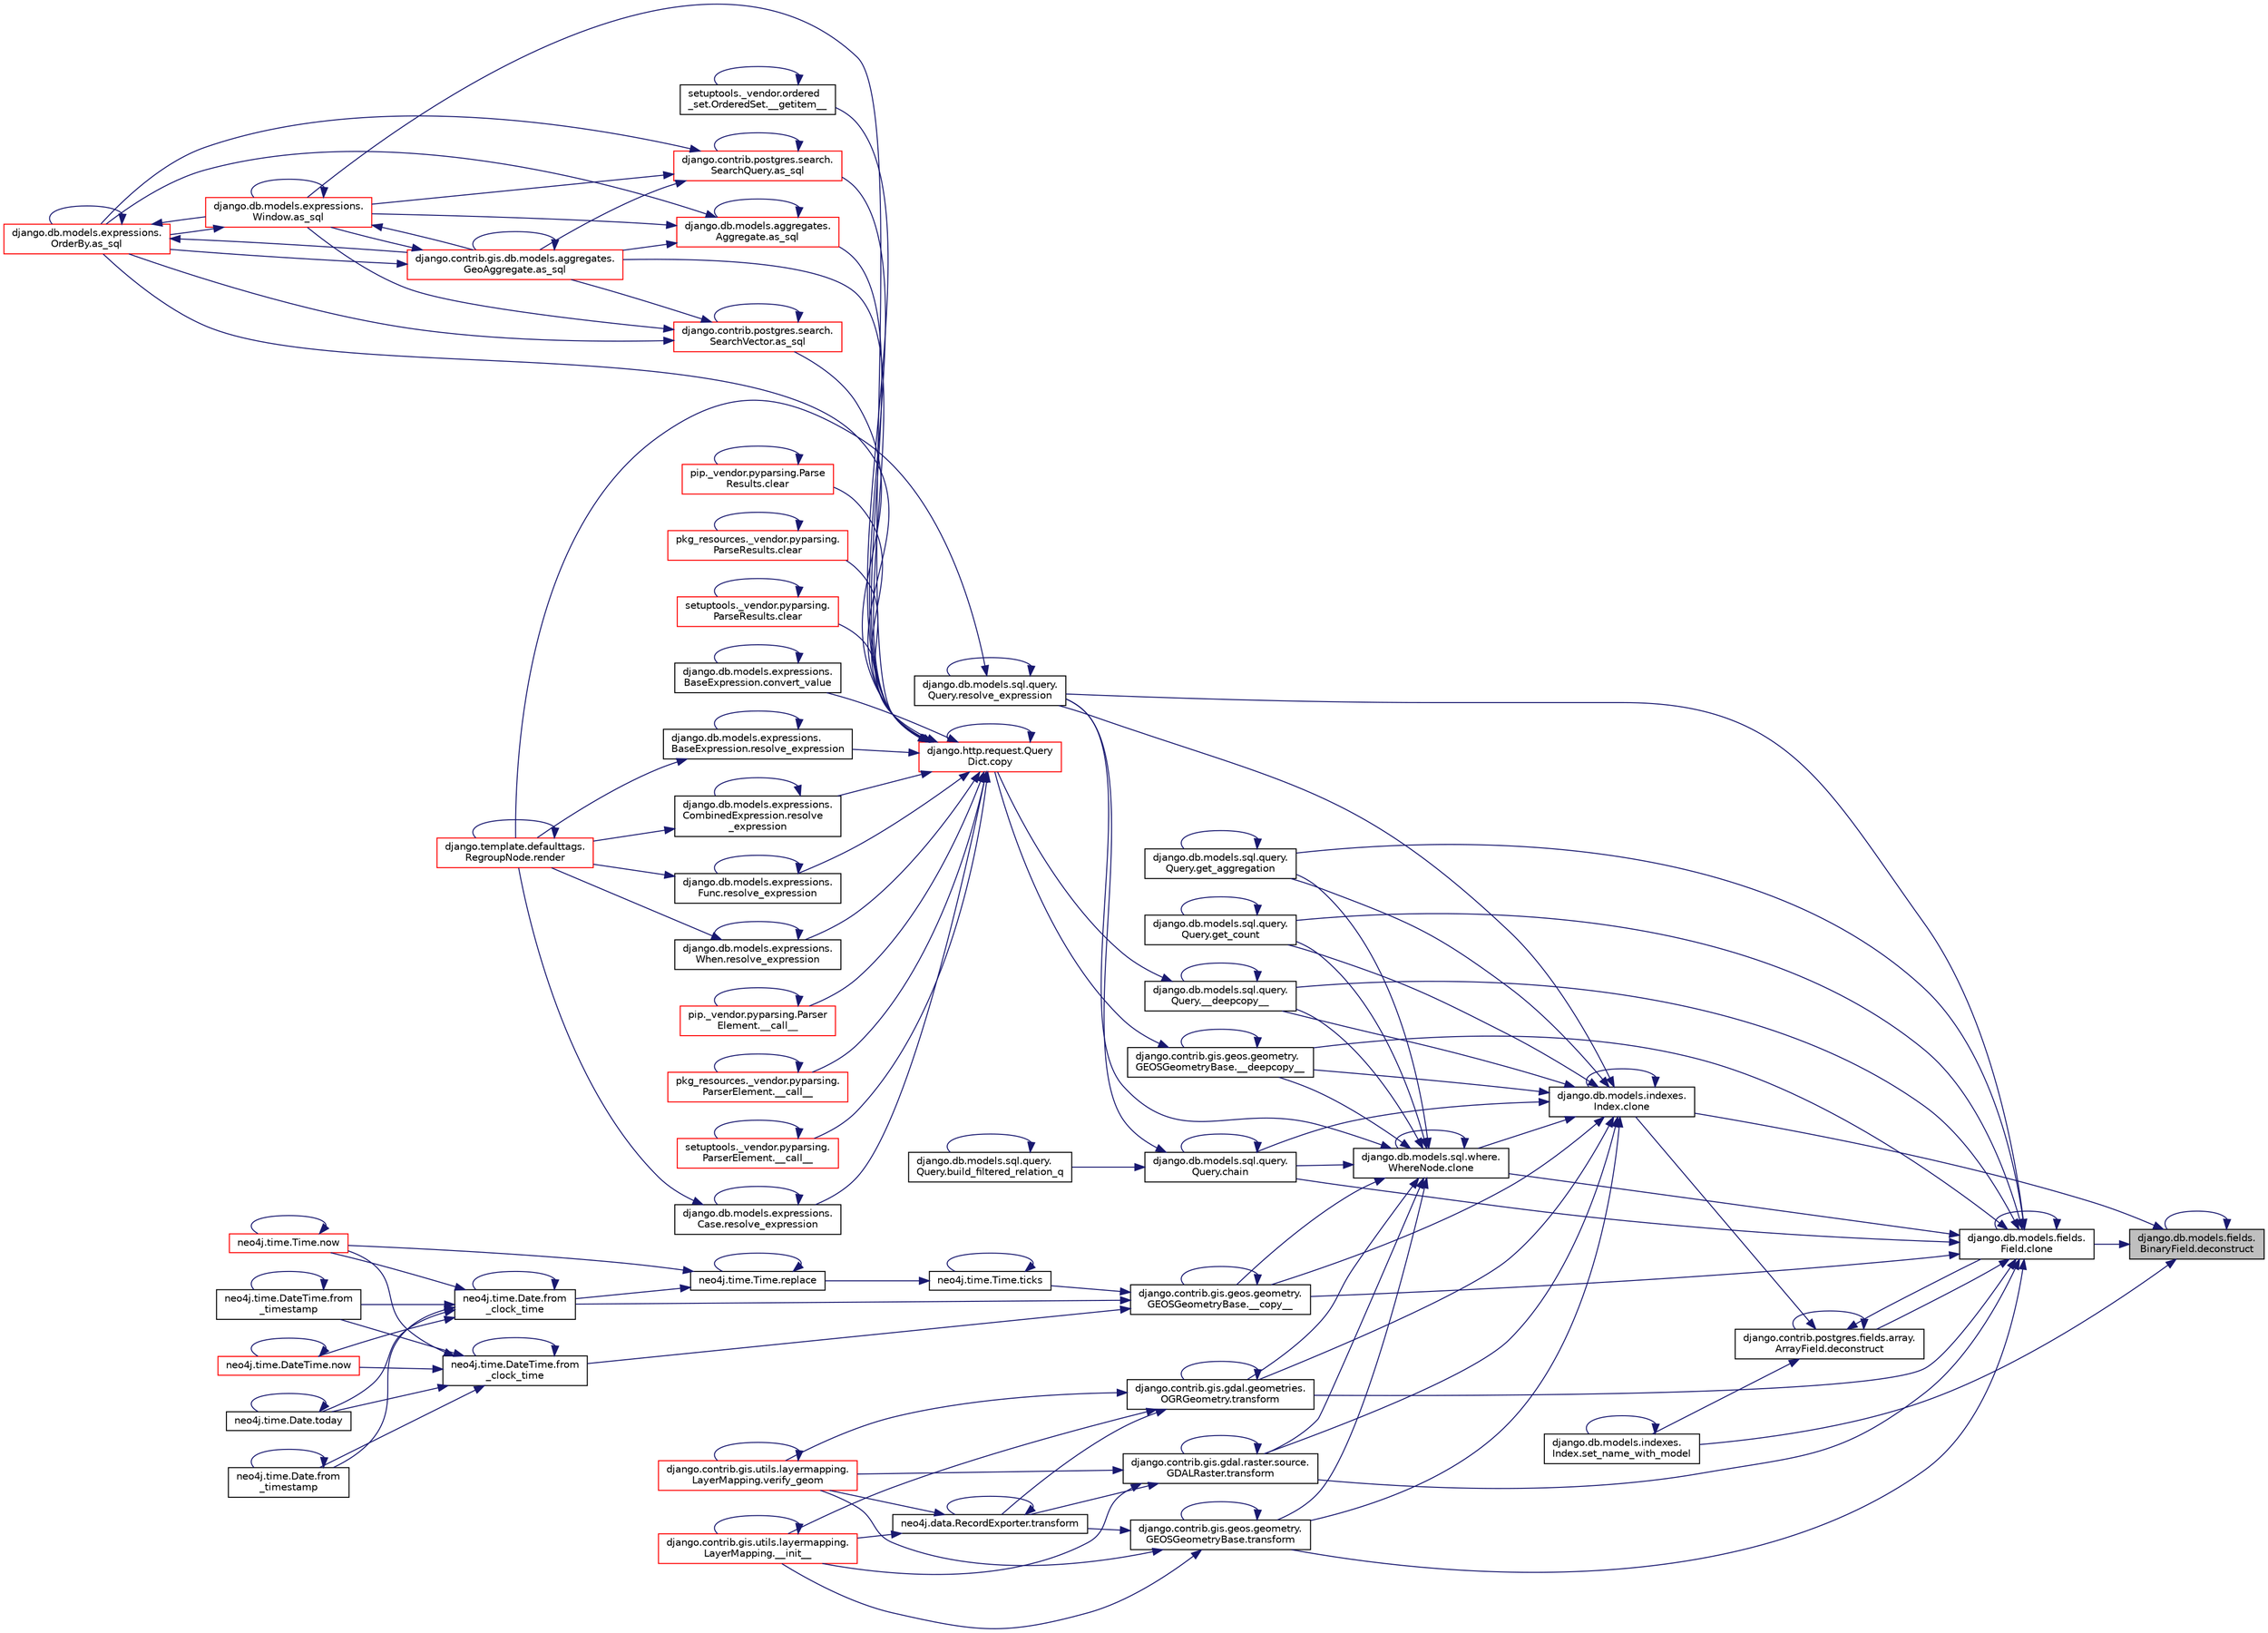 digraph "django.db.models.fields.BinaryField.deconstruct"
{
 // LATEX_PDF_SIZE
  edge [fontname="Helvetica",fontsize="10",labelfontname="Helvetica",labelfontsize="10"];
  node [fontname="Helvetica",fontsize="10",shape=record];
  rankdir="RL";
  Node1 [label="django.db.models.fields.\lBinaryField.deconstruct",height=0.2,width=0.4,color="black", fillcolor="grey75", style="filled", fontcolor="black",tooltip=" "];
  Node1 -> Node2 [dir="back",color="midnightblue",fontsize="10",style="solid",fontname="Helvetica"];
  Node2 [label="django.db.models.fields.\lField.clone",height=0.2,width=0.4,color="black", fillcolor="white", style="filled",URL="$db/d75/classdjango_1_1db_1_1models_1_1fields_1_1_field.html#ae8df23501cdf746b169871b4c3b8fd68",tooltip=" "];
  Node2 -> Node3 [dir="back",color="midnightblue",fontsize="10",style="solid",fontname="Helvetica"];
  Node3 [label="django.contrib.gis.geos.geometry.\lGEOSGeometryBase.__copy__",height=0.2,width=0.4,color="black", fillcolor="white", style="filled",URL="$d0/d97/classdjango_1_1contrib_1_1gis_1_1geos_1_1geometry_1_1_g_e_o_s_geometry_base.html#ad0b8f9f034cdd53b3646bc83bebfee9d",tooltip=" "];
  Node3 -> Node3 [dir="back",color="midnightblue",fontsize="10",style="solid",fontname="Helvetica"];
  Node3 -> Node4 [dir="back",color="midnightblue",fontsize="10",style="solid",fontname="Helvetica"];
  Node4 [label="neo4j.time.Date.from\l_clock_time",height=0.2,width=0.4,color="black", fillcolor="white", style="filled",URL="$d1/d6f/classneo4j_1_1time_1_1_date.html#a6e815a48a02a3f3d230e95d923cfb43b",tooltip=" "];
  Node4 -> Node4 [dir="back",color="midnightblue",fontsize="10",style="solid",fontname="Helvetica"];
  Node4 -> Node5 [dir="back",color="midnightblue",fontsize="10",style="solid",fontname="Helvetica"];
  Node5 [label="neo4j.time.Date.from\l_timestamp",height=0.2,width=0.4,color="black", fillcolor="white", style="filled",URL="$d1/d6f/classneo4j_1_1time_1_1_date.html#ad58021fec6b36c49f254926089415622",tooltip=" "];
  Node5 -> Node5 [dir="back",color="midnightblue",fontsize="10",style="solid",fontname="Helvetica"];
  Node4 -> Node6 [dir="back",color="midnightblue",fontsize="10",style="solid",fontname="Helvetica"];
  Node6 [label="neo4j.time.DateTime.from\l_timestamp",height=0.2,width=0.4,color="black", fillcolor="white", style="filled",URL="$d4/dcd/classneo4j_1_1time_1_1_date_time.html#a4d4684a2c591eafc581a2fda9ce123c9",tooltip=" "];
  Node6 -> Node6 [dir="back",color="midnightblue",fontsize="10",style="solid",fontname="Helvetica"];
  Node4 -> Node7 [dir="back",color="midnightblue",fontsize="10",style="solid",fontname="Helvetica"];
  Node7 [label="neo4j.time.Time.now",height=0.2,width=0.4,color="red", fillcolor="white", style="filled",URL="$db/d2a/classneo4j_1_1time_1_1_time.html#af50231a17a30a4c4cee2fcad3c023f46",tooltip=" "];
  Node7 -> Node7 [dir="back",color="midnightblue",fontsize="10",style="solid",fontname="Helvetica"];
  Node4 -> Node402 [dir="back",color="midnightblue",fontsize="10",style="solid",fontname="Helvetica"];
  Node402 [label="neo4j.time.DateTime.now",height=0.2,width=0.4,color="red", fillcolor="white", style="filled",URL="$d4/dcd/classneo4j_1_1time_1_1_date_time.html#a2b498ad246b4e6ad2238a68ad375ce34",tooltip=" "];
  Node402 -> Node402 [dir="back",color="midnightblue",fontsize="10",style="solid",fontname="Helvetica"];
  Node4 -> Node403 [dir="back",color="midnightblue",fontsize="10",style="solid",fontname="Helvetica"];
  Node403 [label="neo4j.time.Date.today",height=0.2,width=0.4,color="black", fillcolor="white", style="filled",URL="$d1/d6f/classneo4j_1_1time_1_1_date.html#a9f063ca6ba2a1f9c67cb16ee405d8c93",tooltip=" "];
  Node403 -> Node403 [dir="back",color="midnightblue",fontsize="10",style="solid",fontname="Helvetica"];
  Node3 -> Node401 [dir="back",color="midnightblue",fontsize="10",style="solid",fontname="Helvetica"];
  Node401 [label="neo4j.time.DateTime.from\l_clock_time",height=0.2,width=0.4,color="black", fillcolor="white", style="filled",URL="$d4/dcd/classneo4j_1_1time_1_1_date_time.html#a12a2d4d1586b225b0a6156d4e6d4cc0c",tooltip=" "];
  Node401 -> Node401 [dir="back",color="midnightblue",fontsize="10",style="solid",fontname="Helvetica"];
  Node401 -> Node5 [dir="back",color="midnightblue",fontsize="10",style="solid",fontname="Helvetica"];
  Node401 -> Node6 [dir="back",color="midnightblue",fontsize="10",style="solid",fontname="Helvetica"];
  Node401 -> Node7 [dir="back",color="midnightblue",fontsize="10",style="solid",fontname="Helvetica"];
  Node401 -> Node402 [dir="back",color="midnightblue",fontsize="10",style="solid",fontname="Helvetica"];
  Node401 -> Node403 [dir="back",color="midnightblue",fontsize="10",style="solid",fontname="Helvetica"];
  Node3 -> Node454 [dir="back",color="midnightblue",fontsize="10",style="solid",fontname="Helvetica"];
  Node454 [label="neo4j.time.Time.ticks",height=0.2,width=0.4,color="black", fillcolor="white", style="filled",URL="$db/d2a/classneo4j_1_1time_1_1_time.html#af3cbc3ab118ea3f7c8aaee2cc13a89e1",tooltip=" "];
  Node454 -> Node455 [dir="back",color="midnightblue",fontsize="10",style="solid",fontname="Helvetica"];
  Node455 [label="neo4j.time.Time.replace",height=0.2,width=0.4,color="black", fillcolor="white", style="filled",URL="$db/d2a/classneo4j_1_1time_1_1_time.html#a5460a840afb4c8da3de9bb82646b9c28",tooltip=" "];
  Node455 -> Node4 [dir="back",color="midnightblue",fontsize="10",style="solid",fontname="Helvetica"];
  Node455 -> Node7 [dir="back",color="midnightblue",fontsize="10",style="solid",fontname="Helvetica"];
  Node455 -> Node455 [dir="back",color="midnightblue",fontsize="10",style="solid",fontname="Helvetica"];
  Node454 -> Node454 [dir="back",color="midnightblue",fontsize="10",style="solid",fontname="Helvetica"];
  Node2 -> Node211 [dir="back",color="midnightblue",fontsize="10",style="solid",fontname="Helvetica"];
  Node211 [label="django.db.models.sql.query.\lQuery.__deepcopy__",height=0.2,width=0.4,color="black", fillcolor="white", style="filled",URL="$d6/d30/classdjango_1_1db_1_1models_1_1sql_1_1query_1_1_query.html#a47d0b39c5cf5d7f03c4ce7f394792e9e",tooltip=" "];
  Node211 -> Node211 [dir="back",color="midnightblue",fontsize="10",style="solid",fontname="Helvetica"];
  Node211 -> Node212 [dir="back",color="midnightblue",fontsize="10",style="solid",fontname="Helvetica"];
  Node212 [label="django.http.request.Query\lDict.copy",height=0.2,width=0.4,color="red", fillcolor="white", style="filled",URL="$d3/dd6/classdjango_1_1http_1_1request_1_1_query_dict.html#ae0e3cea351ea34f0e9139f73870da81e",tooltip=" "];
  Node212 -> Node12 [dir="back",color="midnightblue",fontsize="10",style="solid",fontname="Helvetica"];
  Node12 [label="pip._vendor.pyparsing.Parser\lElement.__call__",height=0.2,width=0.4,color="red", fillcolor="white", style="filled",URL="$df/d7f/classpip_1_1__vendor_1_1pyparsing_1_1_parser_element.html#ae345dfb10ea6a1e9c77120e86129ab16",tooltip=" "];
  Node12 -> Node12 [dir="back",color="midnightblue",fontsize="10",style="solid",fontname="Helvetica"];
  Node212 -> Node15 [dir="back",color="midnightblue",fontsize="10",style="solid",fontname="Helvetica"];
  Node15 [label="pkg_resources._vendor.pyparsing.\lParserElement.__call__",height=0.2,width=0.4,color="red", fillcolor="white", style="filled",URL="$de/df0/classpkg__resources_1_1__vendor_1_1pyparsing_1_1_parser_element.html#a43d9a7e720d29a80c49f63998712c9a5",tooltip=" "];
  Node15 -> Node15 [dir="back",color="midnightblue",fontsize="10",style="solid",fontname="Helvetica"];
  Node212 -> Node16 [dir="back",color="midnightblue",fontsize="10",style="solid",fontname="Helvetica"];
  Node16 [label="setuptools._vendor.pyparsing.\lParserElement.__call__",height=0.2,width=0.4,color="red", fillcolor="white", style="filled",URL="$d9/d25/classsetuptools_1_1__vendor_1_1pyparsing_1_1_parser_element.html#a7f154aa4d9339f88d2306325bf99b953",tooltip=" "];
  Node16 -> Node16 [dir="back",color="midnightblue",fontsize="10",style="solid",fontname="Helvetica"];
  Node212 -> Node17 [dir="back",color="midnightblue",fontsize="10",style="solid",fontname="Helvetica"];
  Node17 [label="setuptools._vendor.ordered\l_set.OrderedSet.__getitem__",height=0.2,width=0.4,color="black", fillcolor="white", style="filled",URL="$d0/d40/classsetuptools_1_1__vendor_1_1ordered__set_1_1_ordered_set.html#afa5d263824cc35374a0cf762672f68ae",tooltip=" "];
  Node17 -> Node17 [dir="back",color="midnightblue",fontsize="10",style="solid",fontname="Helvetica"];
  Node212 -> Node18 [dir="back",color="midnightblue",fontsize="10",style="solid",fontname="Helvetica"];
  Node18 [label="django.db.models.aggregates.\lAggregate.as_sql",height=0.2,width=0.4,color="red", fillcolor="white", style="filled",URL="$d7/d0c/classdjango_1_1db_1_1models_1_1aggregates_1_1_aggregate.html#a86af10d7994d4f7a535cb7476201db71",tooltip=" "];
  Node18 -> Node18 [dir="back",color="midnightblue",fontsize="10",style="solid",fontname="Helvetica"];
  Node18 -> Node21 [dir="back",color="midnightblue",fontsize="10",style="solid",fontname="Helvetica"];
  Node21 [label="django.contrib.gis.db.models.aggregates.\lGeoAggregate.as_sql",height=0.2,width=0.4,color="red", fillcolor="white", style="filled",URL="$df/dbe/classdjango_1_1contrib_1_1gis_1_1db_1_1models_1_1aggregates_1_1_geo_aggregate.html#a129bfb83cb8d965d40be63e974594fa7",tooltip=" "];
  Node21 -> Node21 [dir="back",color="midnightblue",fontsize="10",style="solid",fontname="Helvetica"];
  Node21 -> Node22 [dir="back",color="midnightblue",fontsize="10",style="solid",fontname="Helvetica"];
  Node22 [label="django.db.models.expressions.\lWindow.as_sql",height=0.2,width=0.4,color="red", fillcolor="white", style="filled",URL="$d6/d1c/classdjango_1_1db_1_1models_1_1expressions_1_1_window.html#a2a81a422e2884ef2026394b0f83416dc",tooltip=" "];
  Node22 -> Node21 [dir="back",color="midnightblue",fontsize="10",style="solid",fontname="Helvetica"];
  Node22 -> Node22 [dir="back",color="midnightblue",fontsize="10",style="solid",fontname="Helvetica"];
  Node22 -> Node23 [dir="back",color="midnightblue",fontsize="10",style="solid",fontname="Helvetica"];
  Node23 [label="django.db.models.expressions.\lOrderBy.as_sql",height=0.2,width=0.4,color="red", fillcolor="white", style="filled",URL="$da/d4d/classdjango_1_1db_1_1models_1_1expressions_1_1_order_by.html#a343064ad7cfdac310e95fd997ee6d4cc",tooltip=" "];
  Node23 -> Node21 [dir="back",color="midnightblue",fontsize="10",style="solid",fontname="Helvetica"];
  Node23 -> Node22 [dir="back",color="midnightblue",fontsize="10",style="solid",fontname="Helvetica"];
  Node23 -> Node23 [dir="back",color="midnightblue",fontsize="10",style="solid",fontname="Helvetica"];
  Node21 -> Node23 [dir="back",color="midnightblue",fontsize="10",style="solid",fontname="Helvetica"];
  Node18 -> Node22 [dir="back",color="midnightblue",fontsize="10",style="solid",fontname="Helvetica"];
  Node18 -> Node23 [dir="back",color="midnightblue",fontsize="10",style="solid",fontname="Helvetica"];
  Node212 -> Node21 [dir="back",color="midnightblue",fontsize="10",style="solid",fontname="Helvetica"];
  Node212 -> Node32 [dir="back",color="midnightblue",fontsize="10",style="solid",fontname="Helvetica"];
  Node32 [label="django.contrib.postgres.search.\lSearchVector.as_sql",height=0.2,width=0.4,color="red", fillcolor="white", style="filled",URL="$d3/d9b/classdjango_1_1contrib_1_1postgres_1_1search_1_1_search_vector.html#a20b770d5d88a5d8d2c6b3f60feb66e07",tooltip=" "];
  Node32 -> Node21 [dir="back",color="midnightblue",fontsize="10",style="solid",fontname="Helvetica"];
  Node32 -> Node32 [dir="back",color="midnightblue",fontsize="10",style="solid",fontname="Helvetica"];
  Node32 -> Node22 [dir="back",color="midnightblue",fontsize="10",style="solid",fontname="Helvetica"];
  Node32 -> Node23 [dir="back",color="midnightblue",fontsize="10",style="solid",fontname="Helvetica"];
  Node212 -> Node33 [dir="back",color="midnightblue",fontsize="10",style="solid",fontname="Helvetica"];
  Node33 [label="django.contrib.postgres.search.\lSearchQuery.as_sql",height=0.2,width=0.4,color="red", fillcolor="white", style="filled",URL="$d4/d5f/classdjango_1_1contrib_1_1postgres_1_1search_1_1_search_query.html#a08057a93d8da31c23329543b1d429539",tooltip=" "];
  Node33 -> Node21 [dir="back",color="midnightblue",fontsize="10",style="solid",fontname="Helvetica"];
  Node33 -> Node33 [dir="back",color="midnightblue",fontsize="10",style="solid",fontname="Helvetica"];
  Node33 -> Node22 [dir="back",color="midnightblue",fontsize="10",style="solid",fontname="Helvetica"];
  Node33 -> Node23 [dir="back",color="midnightblue",fontsize="10",style="solid",fontname="Helvetica"];
  Node212 -> Node22 [dir="back",color="midnightblue",fontsize="10",style="solid",fontname="Helvetica"];
  Node212 -> Node23 [dir="back",color="midnightblue",fontsize="10",style="solid",fontname="Helvetica"];
  Node212 -> Node34 [dir="back",color="midnightblue",fontsize="10",style="solid",fontname="Helvetica"];
  Node34 [label="pip._vendor.pyparsing.Parse\lResults.clear",height=0.2,width=0.4,color="red", fillcolor="white", style="filled",URL="$d3/d5b/classpip_1_1__vendor_1_1pyparsing_1_1_parse_results.html#ab6e049e34b90004c1d59069da7a5cc08",tooltip=" "];
  Node34 -> Node34 [dir="back",color="midnightblue",fontsize="10",style="solid",fontname="Helvetica"];
  Node212 -> Node75 [dir="back",color="midnightblue",fontsize="10",style="solid",fontname="Helvetica"];
  Node75 [label="pkg_resources._vendor.pyparsing.\lParseResults.clear",height=0.2,width=0.4,color="red", fillcolor="white", style="filled",URL="$d3/d93/classpkg__resources_1_1__vendor_1_1pyparsing_1_1_parse_results.html#a14a75f633961fdc58d077c5d26635038",tooltip=" "];
  Node75 -> Node75 [dir="back",color="midnightblue",fontsize="10",style="solid",fontname="Helvetica"];
  Node212 -> Node213 [dir="back",color="midnightblue",fontsize="10",style="solid",fontname="Helvetica"];
  Node213 [label="setuptools._vendor.pyparsing.\lParseResults.clear",height=0.2,width=0.4,color="red", fillcolor="white", style="filled",URL="$df/d77/classsetuptools_1_1__vendor_1_1pyparsing_1_1_parse_results.html#a2683a26b96b087edaec172f6f837058b",tooltip=" "];
  Node213 -> Node213 [dir="back",color="midnightblue",fontsize="10",style="solid",fontname="Helvetica"];
  Node212 -> Node218 [dir="back",color="midnightblue",fontsize="10",style="solid",fontname="Helvetica"];
  Node218 [label="django.db.models.expressions.\lBaseExpression.convert_value",height=0.2,width=0.4,color="black", fillcolor="white", style="filled",URL="$de/d6b/classdjango_1_1db_1_1models_1_1expressions_1_1_base_expression.html#a17a709653d93ba657fb2ed791346e38f",tooltip=" "];
  Node218 -> Node218 [dir="back",color="midnightblue",fontsize="10",style="solid",fontname="Helvetica"];
  Node212 -> Node212 [dir="back",color="midnightblue",fontsize="10",style="solid",fontname="Helvetica"];
  Node212 -> Node219 [dir="back",color="midnightblue",fontsize="10",style="solid",fontname="Helvetica"];
  Node219 [label="django.db.models.expressions.\lBaseExpression.resolve_expression",height=0.2,width=0.4,color="black", fillcolor="white", style="filled",URL="$de/d6b/classdjango_1_1db_1_1models_1_1expressions_1_1_base_expression.html#aa13750acce26e49830dd7f797f938bdc",tooltip=" "];
  Node219 -> Node29 [dir="back",color="midnightblue",fontsize="10",style="solid",fontname="Helvetica"];
  Node29 [label="django.template.defaulttags.\lRegroupNode.render",height=0.2,width=0.4,color="red", fillcolor="white", style="filled",URL="$da/d86/classdjango_1_1template_1_1defaulttags_1_1_regroup_node.html#a301b8a2fd8a69d413de73aa3065f73c6",tooltip=" "];
  Node29 -> Node29 [dir="back",color="midnightblue",fontsize="10",style="solid",fontname="Helvetica"];
  Node219 -> Node219 [dir="back",color="midnightblue",fontsize="10",style="solid",fontname="Helvetica"];
  Node212 -> Node220 [dir="back",color="midnightblue",fontsize="10",style="solid",fontname="Helvetica"];
  Node220 [label="django.db.models.expressions.\lCombinedExpression.resolve\l_expression",height=0.2,width=0.4,color="black", fillcolor="white", style="filled",URL="$dc/d12/classdjango_1_1db_1_1models_1_1expressions_1_1_combined_expression.html#a48f503b2ffb0cf67a3064f0cfab1f191",tooltip=" "];
  Node220 -> Node29 [dir="back",color="midnightblue",fontsize="10",style="solid",fontname="Helvetica"];
  Node220 -> Node220 [dir="back",color="midnightblue",fontsize="10",style="solid",fontname="Helvetica"];
  Node212 -> Node221 [dir="back",color="midnightblue",fontsize="10",style="solid",fontname="Helvetica"];
  Node221 [label="django.db.models.expressions.\lFunc.resolve_expression",height=0.2,width=0.4,color="black", fillcolor="white", style="filled",URL="$d8/d57/classdjango_1_1db_1_1models_1_1expressions_1_1_func.html#ad831ab3b8c4ec8e2c9ea0353d6790d38",tooltip=" "];
  Node221 -> Node29 [dir="back",color="midnightblue",fontsize="10",style="solid",fontname="Helvetica"];
  Node221 -> Node221 [dir="back",color="midnightblue",fontsize="10",style="solid",fontname="Helvetica"];
  Node212 -> Node222 [dir="back",color="midnightblue",fontsize="10",style="solid",fontname="Helvetica"];
  Node222 [label="django.db.models.expressions.\lWhen.resolve_expression",height=0.2,width=0.4,color="black", fillcolor="white", style="filled",URL="$d6/dd5/classdjango_1_1db_1_1models_1_1expressions_1_1_when.html#a0a28feb711df427e6c0eae219e5b5981",tooltip=" "];
  Node222 -> Node29 [dir="back",color="midnightblue",fontsize="10",style="solid",fontname="Helvetica"];
  Node222 -> Node222 [dir="back",color="midnightblue",fontsize="10",style="solid",fontname="Helvetica"];
  Node212 -> Node223 [dir="back",color="midnightblue",fontsize="10",style="solid",fontname="Helvetica"];
  Node223 [label="django.db.models.expressions.\lCase.resolve_expression",height=0.2,width=0.4,color="black", fillcolor="white", style="filled",URL="$dc/dfd/classdjango_1_1db_1_1models_1_1expressions_1_1_case.html#a54427dcdbedead4176f05b34572e85ad",tooltip=" "];
  Node223 -> Node29 [dir="back",color="midnightblue",fontsize="10",style="solid",fontname="Helvetica"];
  Node223 -> Node223 [dir="back",color="midnightblue",fontsize="10",style="solid",fontname="Helvetica"];
  Node2 -> Node228 [dir="back",color="midnightblue",fontsize="10",style="solid",fontname="Helvetica"];
  Node228 [label="django.contrib.gis.geos.geometry.\lGEOSGeometryBase.__deepcopy__",height=0.2,width=0.4,color="black", fillcolor="white", style="filled",URL="$d0/d97/classdjango_1_1contrib_1_1gis_1_1geos_1_1geometry_1_1_g_e_o_s_geometry_base.html#abd885baf64b30178d1b8fc440359bd52",tooltip=" "];
  Node228 -> Node228 [dir="back",color="midnightblue",fontsize="10",style="solid",fontname="Helvetica"];
  Node228 -> Node212 [dir="back",color="midnightblue",fontsize="10",style="solid",fontname="Helvetica"];
  Node2 -> Node229 [dir="back",color="midnightblue",fontsize="10",style="solid",fontname="Helvetica"];
  Node229 [label="django.db.models.sql.query.\lQuery.chain",height=0.2,width=0.4,color="black", fillcolor="white", style="filled",URL="$d6/d30/classdjango_1_1db_1_1models_1_1sql_1_1query_1_1_query.html#a37be68b6aa70388830ba40dcf69226e0",tooltip=" "];
  Node229 -> Node230 [dir="back",color="midnightblue",fontsize="10",style="solid",fontname="Helvetica"];
  Node230 [label="django.db.models.sql.query.\lQuery.build_filtered_relation_q",height=0.2,width=0.4,color="black", fillcolor="white", style="filled",URL="$d6/d30/classdjango_1_1db_1_1models_1_1sql_1_1query_1_1_query.html#afd6c427661ede42224226b8ba1c4d667",tooltip=" "];
  Node230 -> Node230 [dir="back",color="midnightblue",fontsize="10",style="solid",fontname="Helvetica"];
  Node229 -> Node229 [dir="back",color="midnightblue",fontsize="10",style="solid",fontname="Helvetica"];
  Node229 -> Node231 [dir="back",color="midnightblue",fontsize="10",style="solid",fontname="Helvetica"];
  Node231 [label="django.db.models.sql.query.\lQuery.resolve_expression",height=0.2,width=0.4,color="black", fillcolor="white", style="filled",URL="$d6/d30/classdjango_1_1db_1_1models_1_1sql_1_1query_1_1_query.html#a9e8ca457b39c8f73a40d5ab53980fe1b",tooltip=" "];
  Node231 -> Node29 [dir="back",color="midnightblue",fontsize="10",style="solid",fontname="Helvetica"];
  Node231 -> Node231 [dir="back",color="midnightblue",fontsize="10",style="solid",fontname="Helvetica"];
  Node2 -> Node2 [dir="back",color="midnightblue",fontsize="10",style="solid",fontname="Helvetica"];
  Node2 -> Node232 [dir="back",color="midnightblue",fontsize="10",style="solid",fontname="Helvetica"];
  Node232 [label="django.db.models.sql.where.\lWhereNode.clone",height=0.2,width=0.4,color="black", fillcolor="white", style="filled",URL="$db/da3/classdjango_1_1db_1_1models_1_1sql_1_1where_1_1_where_node.html#aa169773c5fb2dda662bec5946ed79263",tooltip=" "];
  Node232 -> Node3 [dir="back",color="midnightblue",fontsize="10",style="solid",fontname="Helvetica"];
  Node232 -> Node211 [dir="back",color="midnightblue",fontsize="10",style="solid",fontname="Helvetica"];
  Node232 -> Node228 [dir="back",color="midnightblue",fontsize="10",style="solid",fontname="Helvetica"];
  Node232 -> Node229 [dir="back",color="midnightblue",fontsize="10",style="solid",fontname="Helvetica"];
  Node232 -> Node232 [dir="back",color="midnightblue",fontsize="10",style="solid",fontname="Helvetica"];
  Node232 -> Node233 [dir="back",color="midnightblue",fontsize="10",style="solid",fontname="Helvetica"];
  Node233 [label="django.db.models.sql.query.\lQuery.get_aggregation",height=0.2,width=0.4,color="black", fillcolor="white", style="filled",URL="$d6/d30/classdjango_1_1db_1_1models_1_1sql_1_1query_1_1_query.html#ab4d610fd0c5584b3a54114136328c7f2",tooltip=" "];
  Node233 -> Node233 [dir="back",color="midnightblue",fontsize="10",style="solid",fontname="Helvetica"];
  Node232 -> Node234 [dir="back",color="midnightblue",fontsize="10",style="solid",fontname="Helvetica"];
  Node234 [label="django.db.models.sql.query.\lQuery.get_count",height=0.2,width=0.4,color="black", fillcolor="white", style="filled",URL="$d6/d30/classdjango_1_1db_1_1models_1_1sql_1_1query_1_1_query.html#ac79609ff8cae523450ee522120f71f02",tooltip=" "];
  Node234 -> Node234 [dir="back",color="midnightblue",fontsize="10",style="solid",fontname="Helvetica"];
  Node232 -> Node231 [dir="back",color="midnightblue",fontsize="10",style="solid",fontname="Helvetica"];
  Node232 -> Node235 [dir="back",color="midnightblue",fontsize="10",style="solid",fontname="Helvetica"];
  Node235 [label="django.contrib.gis.gdal.geometries.\lOGRGeometry.transform",height=0.2,width=0.4,color="black", fillcolor="white", style="filled",URL="$dd/d78/classdjango_1_1contrib_1_1gis_1_1gdal_1_1geometries_1_1_o_g_r_geometry.html#a226a7d57d4415577e5134c074054bc99",tooltip=" "];
  Node235 -> Node236 [dir="back",color="midnightblue",fontsize="10",style="solid",fontname="Helvetica"];
  Node236 [label="django.contrib.gis.utils.layermapping.\lLayerMapping.__init__",height=0.2,width=0.4,color="red", fillcolor="white", style="filled",URL="$d5/d90/classdjango_1_1contrib_1_1gis_1_1utils_1_1layermapping_1_1_layer_mapping.html#a441abbcdca471c0850e042f57479dcf7",tooltip=" "];
  Node236 -> Node236 [dir="back",color="midnightblue",fontsize="10",style="solid",fontname="Helvetica"];
  Node235 -> Node235 [dir="back",color="midnightblue",fontsize="10",style="solid",fontname="Helvetica"];
  Node235 -> Node237 [dir="back",color="midnightblue",fontsize="10",style="solid",fontname="Helvetica"];
  Node237 [label="neo4j.data.RecordExporter.transform",height=0.2,width=0.4,color="black", fillcolor="white", style="filled",URL="$d0/d43/classneo4j_1_1data_1_1_record_exporter.html#af57c6f246b7a8a74a10483e2b72d2324",tooltip=" "];
  Node237 -> Node236 [dir="back",color="midnightblue",fontsize="10",style="solid",fontname="Helvetica"];
  Node237 -> Node237 [dir="back",color="midnightblue",fontsize="10",style="solid",fontname="Helvetica"];
  Node237 -> Node238 [dir="back",color="midnightblue",fontsize="10",style="solid",fontname="Helvetica"];
  Node238 [label="django.contrib.gis.utils.layermapping.\lLayerMapping.verify_geom",height=0.2,width=0.4,color="red", fillcolor="white", style="filled",URL="$d5/d90/classdjango_1_1contrib_1_1gis_1_1utils_1_1layermapping_1_1_layer_mapping.html#a890f581dde917ba02fda1ab9f42132c7",tooltip=" "];
  Node238 -> Node238 [dir="back",color="midnightblue",fontsize="10",style="solid",fontname="Helvetica"];
  Node235 -> Node238 [dir="back",color="midnightblue",fontsize="10",style="solid",fontname="Helvetica"];
  Node232 -> Node259 [dir="back",color="midnightblue",fontsize="10",style="solid",fontname="Helvetica"];
  Node259 [label="django.contrib.gis.geos.geometry.\lGEOSGeometryBase.transform",height=0.2,width=0.4,color="black", fillcolor="white", style="filled",URL="$d0/d97/classdjango_1_1contrib_1_1gis_1_1geos_1_1geometry_1_1_g_e_o_s_geometry_base.html#ac923464876d4b3837fba9dd803901fd4",tooltip=" "];
  Node259 -> Node236 [dir="back",color="midnightblue",fontsize="10",style="solid",fontname="Helvetica"];
  Node259 -> Node259 [dir="back",color="midnightblue",fontsize="10",style="solid",fontname="Helvetica"];
  Node259 -> Node237 [dir="back",color="midnightblue",fontsize="10",style="solid",fontname="Helvetica"];
  Node259 -> Node238 [dir="back",color="midnightblue",fontsize="10",style="solid",fontname="Helvetica"];
  Node232 -> Node260 [dir="back",color="midnightblue",fontsize="10",style="solid",fontname="Helvetica"];
  Node260 [label="django.contrib.gis.gdal.raster.source.\lGDALRaster.transform",height=0.2,width=0.4,color="black", fillcolor="white", style="filled",URL="$db/dff/classdjango_1_1contrib_1_1gis_1_1gdal_1_1raster_1_1source_1_1_g_d_a_l_raster.html#af3ba81aa62a5cbe23044654c37dc4d7e",tooltip=" "];
  Node260 -> Node236 [dir="back",color="midnightblue",fontsize="10",style="solid",fontname="Helvetica"];
  Node260 -> Node260 [dir="back",color="midnightblue",fontsize="10",style="solid",fontname="Helvetica"];
  Node260 -> Node237 [dir="back",color="midnightblue",fontsize="10",style="solid",fontname="Helvetica"];
  Node260 -> Node238 [dir="back",color="midnightblue",fontsize="10",style="solid",fontname="Helvetica"];
  Node2 -> Node676 [dir="back",color="midnightblue",fontsize="10",style="solid",fontname="Helvetica"];
  Node676 [label="django.contrib.postgres.fields.array.\lArrayField.deconstruct",height=0.2,width=0.4,color="black", fillcolor="white", style="filled",URL="$dc/ddf/classdjango_1_1contrib_1_1postgres_1_1fields_1_1array_1_1_array_field.html#aca3e9a36728a7b40dd239116c90b37fd",tooltip=" "];
  Node676 -> Node2 [dir="back",color="midnightblue",fontsize="10",style="solid",fontname="Helvetica"];
  Node676 -> Node295 [dir="back",color="midnightblue",fontsize="10",style="solid",fontname="Helvetica"];
  Node295 [label="django.db.models.indexes.\lIndex.clone",height=0.2,width=0.4,color="black", fillcolor="white", style="filled",URL="$d9/de5/classdjango_1_1db_1_1models_1_1indexes_1_1_index.html#a4a72c5cec1fcccfa88858c5605fb6a3d",tooltip=" "];
  Node295 -> Node3 [dir="back",color="midnightblue",fontsize="10",style="solid",fontname="Helvetica"];
  Node295 -> Node211 [dir="back",color="midnightblue",fontsize="10",style="solid",fontname="Helvetica"];
  Node295 -> Node228 [dir="back",color="midnightblue",fontsize="10",style="solid",fontname="Helvetica"];
  Node295 -> Node229 [dir="back",color="midnightblue",fontsize="10",style="solid",fontname="Helvetica"];
  Node295 -> Node295 [dir="back",color="midnightblue",fontsize="10",style="solid",fontname="Helvetica"];
  Node295 -> Node232 [dir="back",color="midnightblue",fontsize="10",style="solid",fontname="Helvetica"];
  Node295 -> Node233 [dir="back",color="midnightblue",fontsize="10",style="solid",fontname="Helvetica"];
  Node295 -> Node234 [dir="back",color="midnightblue",fontsize="10",style="solid",fontname="Helvetica"];
  Node295 -> Node231 [dir="back",color="midnightblue",fontsize="10",style="solid",fontname="Helvetica"];
  Node295 -> Node235 [dir="back",color="midnightblue",fontsize="10",style="solid",fontname="Helvetica"];
  Node295 -> Node259 [dir="back",color="midnightblue",fontsize="10",style="solid",fontname="Helvetica"];
  Node295 -> Node260 [dir="back",color="midnightblue",fontsize="10",style="solid",fontname="Helvetica"];
  Node676 -> Node676 [dir="back",color="midnightblue",fontsize="10",style="solid",fontname="Helvetica"];
  Node676 -> Node70 [dir="back",color="midnightblue",fontsize="10",style="solid",fontname="Helvetica"];
  Node70 [label="django.db.models.indexes.\lIndex.set_name_with_model",height=0.2,width=0.4,color="black", fillcolor="white", style="filled",URL="$d9/de5/classdjango_1_1db_1_1models_1_1indexes_1_1_index.html#ad8bab6d1f54debbb6b41a1f78fede196",tooltip=" "];
  Node70 -> Node70 [dir="back",color="midnightblue",fontsize="10",style="solid",fontname="Helvetica"];
  Node2 -> Node233 [dir="back",color="midnightblue",fontsize="10",style="solid",fontname="Helvetica"];
  Node2 -> Node234 [dir="back",color="midnightblue",fontsize="10",style="solid",fontname="Helvetica"];
  Node2 -> Node231 [dir="back",color="midnightblue",fontsize="10",style="solid",fontname="Helvetica"];
  Node2 -> Node235 [dir="back",color="midnightblue",fontsize="10",style="solid",fontname="Helvetica"];
  Node2 -> Node259 [dir="back",color="midnightblue",fontsize="10",style="solid",fontname="Helvetica"];
  Node2 -> Node260 [dir="back",color="midnightblue",fontsize="10",style="solid",fontname="Helvetica"];
  Node1 -> Node295 [dir="back",color="midnightblue",fontsize="10",style="solid",fontname="Helvetica"];
  Node1 -> Node1 [dir="back",color="midnightblue",fontsize="10",style="solid",fontname="Helvetica"];
  Node1 -> Node70 [dir="back",color="midnightblue",fontsize="10",style="solid",fontname="Helvetica"];
}
